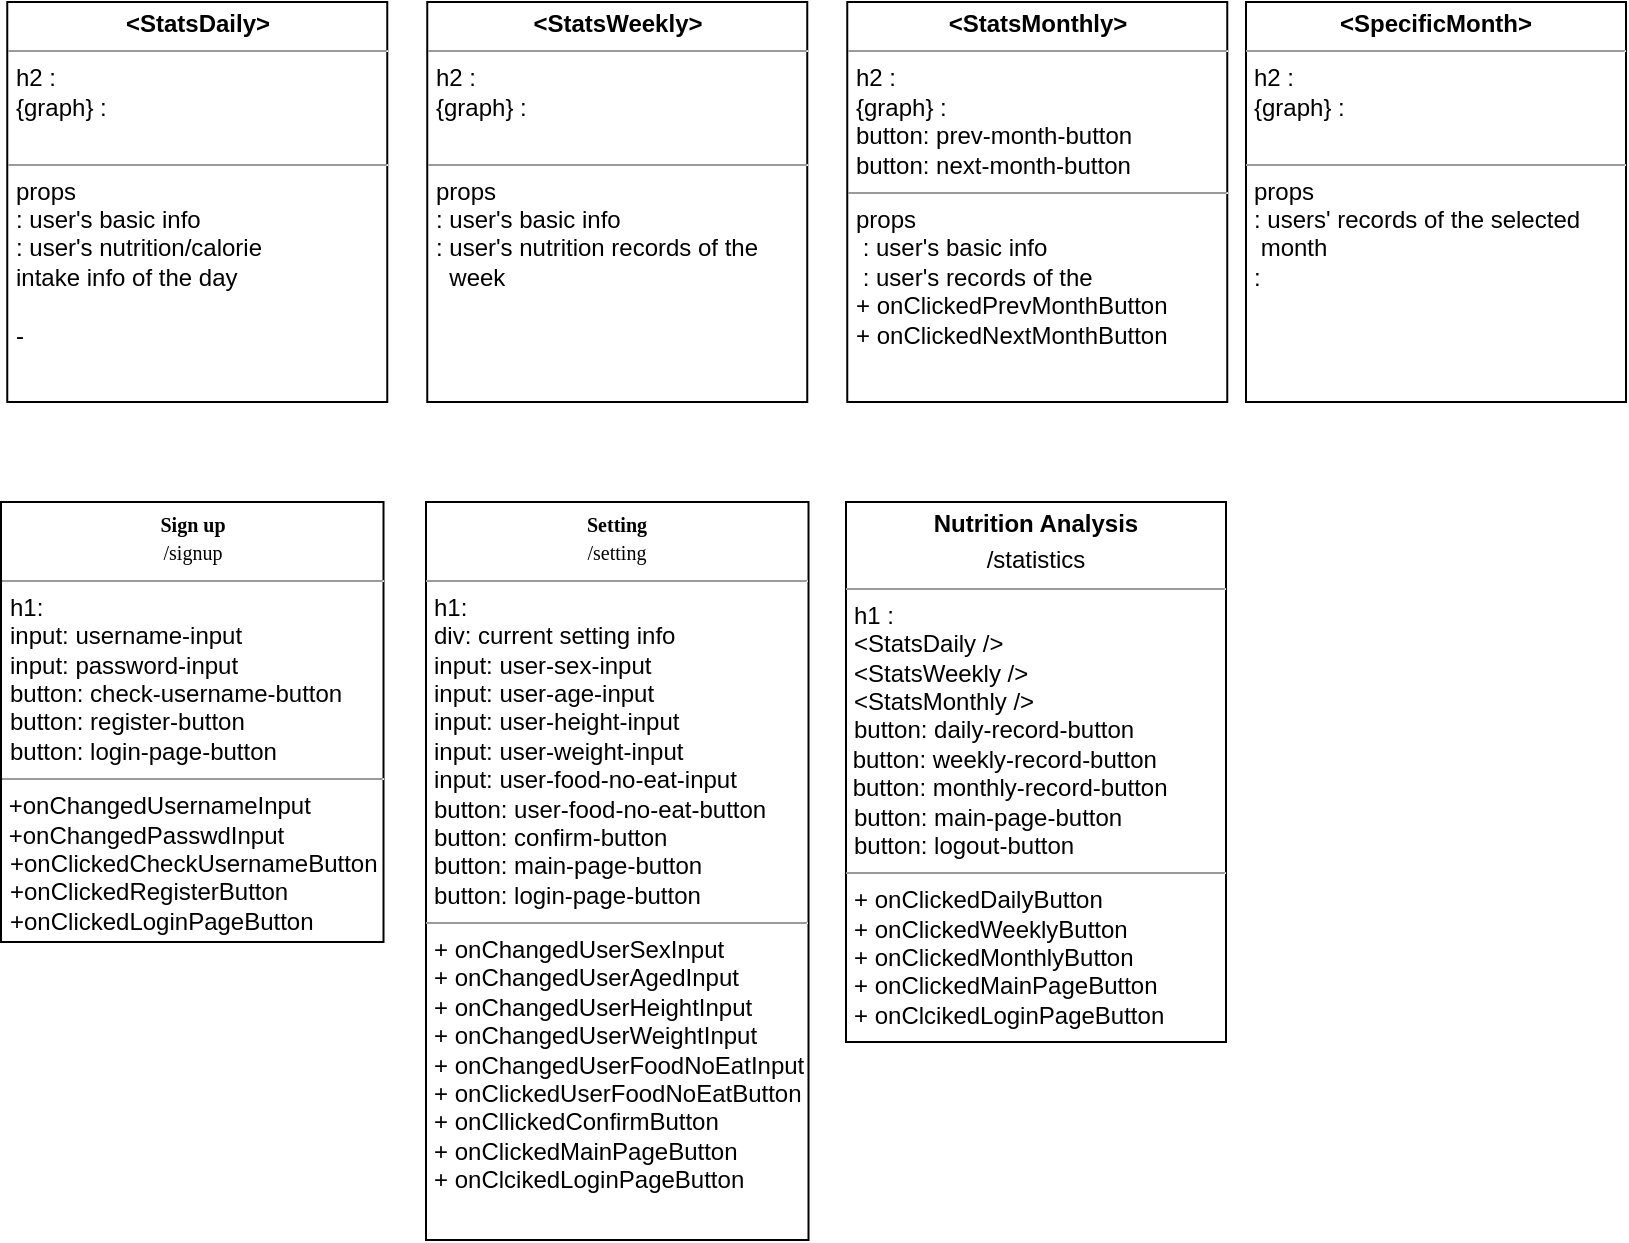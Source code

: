 <mxfile version="15.5.9" type="github">
  <diagram id="C5RBs43oDa-KdzZeNtuy" name="Page-1">
    <mxGraphModel dx="748" dy="1778" grid="1" gridSize="10" guides="1" tooltips="1" connect="1" arrows="1" fold="1" page="1" pageScale="1" pageWidth="827" pageHeight="1169" math="0" shadow="0">
      <root>
        <mxCell id="WIyWlLk6GJQsqaUBKTNV-0" />
        <mxCell id="WIyWlLk6GJQsqaUBKTNV-1" parent="WIyWlLk6GJQsqaUBKTNV-0" />
        <mxCell id="eQQH6_qGnLRwTtrfsNVX-0" value="&lt;p style=&quot;margin: 0px ; margin-top: 4px ; text-align: center&quot;&gt;&lt;b&gt;&amp;lt;StatsDaily&amp;gt;&lt;/b&gt;&lt;/p&gt;&lt;hr size=&quot;1&quot;&gt;&lt;p style=&quot;margin: 0px ; margin-left: 4px&quot;&gt;h2 :&amp;nbsp;&lt;br&gt;&lt;/p&gt;&lt;p style=&quot;margin: 0px ; margin-left: 4px&quot;&gt;{graph} :&amp;nbsp;&lt;/p&gt;&lt;p style=&quot;margin: 0px ; margin-left: 4px&quot;&gt;&lt;br&gt;&lt;/p&gt;&lt;hr size=&quot;1&quot;&gt;&lt;p style=&quot;margin: 0px ; margin-left: 4px&quot;&gt;props&lt;/p&gt;&lt;p style=&quot;margin: 0px ; margin-left: 4px&quot;&gt;: user&#39;s basic info&lt;br&gt;&lt;/p&gt;&lt;p style=&quot;margin: 0px ; margin-left: 4px&quot;&gt;: user&#39;s nutrition/calorie&lt;/p&gt;&lt;p style=&quot;margin: 0px ; margin-left: 4px&quot;&gt;intake info of the day&lt;/p&gt;&lt;p style=&quot;margin: 0px ; margin-left: 4px&quot;&gt;&lt;br&gt;&lt;/p&gt;&lt;p style=&quot;margin: 0px ; margin-left: 4px&quot;&gt;-&amp;nbsp;&lt;/p&gt;&lt;p style=&quot;margin: 0px ; margin-left: 4px&quot;&gt;&lt;br&gt;&lt;/p&gt;" style="verticalAlign=top;align=left;overflow=fill;fontSize=12;fontFamily=Helvetica;html=1;rounded=0;shadow=0;comic=0;labelBackgroundColor=none;strokeWidth=1" parent="WIyWlLk6GJQsqaUBKTNV-1" vertex="1">
          <mxGeometry x="40.63" y="-1000" width="190" height="200" as="geometry" />
        </mxCell>
        <mxCell id="eQQH6_qGnLRwTtrfsNVX-1" value="&lt;p style=&quot;margin: 0px ; margin-top: 4px ; text-align: center&quot;&gt;&lt;b&gt;&amp;lt;StatsWeekly&amp;gt;&lt;/b&gt;&lt;/p&gt;&lt;hr size=&quot;1&quot;&gt;&lt;p style=&quot;margin: 0px ; margin-left: 4px&quot;&gt;h2 :&amp;nbsp;&lt;br&gt;&lt;/p&gt;&lt;p style=&quot;margin: 0px ; margin-left: 4px&quot;&gt;{graph} :&lt;br&gt;&lt;/p&gt;&lt;p style=&quot;margin: 0px ; margin-left: 4px&quot;&gt;&lt;br&gt;&lt;/p&gt;&lt;hr size=&quot;1&quot;&gt;&lt;p style=&quot;margin: 0px ; margin-left: 4px&quot;&gt;props&lt;/p&gt;&lt;p style=&quot;margin: 0px ; margin-left: 4px&quot;&gt;: user&#39;s basic info&lt;/p&gt;&lt;p style=&quot;margin: 0px ; margin-left: 4px&quot;&gt;: user&#39;s nutrition records of the&lt;/p&gt;&lt;p style=&quot;margin: 0px ; margin-left: 4px&quot;&gt;&amp;nbsp; week&lt;br&gt;&lt;/p&gt;" style="verticalAlign=top;align=left;overflow=fill;fontSize=12;fontFamily=Helvetica;html=1;rounded=0;shadow=0;comic=0;labelBackgroundColor=none;strokeWidth=1" parent="WIyWlLk6GJQsqaUBKTNV-1" vertex="1">
          <mxGeometry x="250.63" y="-1000" width="190" height="200" as="geometry" />
        </mxCell>
        <mxCell id="eQQH6_qGnLRwTtrfsNVX-2" value="&lt;p style=&quot;margin: 0px ; margin-top: 4px ; text-align: center&quot;&gt;&lt;b&gt;&amp;lt;StatsMonthly&amp;gt;&lt;/b&gt;&lt;/p&gt;&lt;hr size=&quot;1&quot;&gt;&lt;p style=&quot;margin: 0px ; margin-left: 4px&quot;&gt;h2 :&amp;nbsp;&lt;br&gt;&lt;/p&gt;&lt;p style=&quot;margin: 0px ; margin-left: 4px&quot;&gt;{graph} :&lt;br&gt;&lt;/p&gt;&lt;p style=&quot;margin: 0px ; margin-left: 4px&quot;&gt;button: prev-month-button&lt;/p&gt;&lt;p style=&quot;margin: 0px ; margin-left: 4px&quot;&gt;button: next-month-button&lt;/p&gt;&lt;hr size=&quot;1&quot;&gt;&lt;p style=&quot;margin: 0px 0px 0px 4px&quot;&gt;props&lt;/p&gt;&lt;p style=&quot;margin: 0px 0px 0px 4px&quot;&gt;&amp;nbsp;: user&#39;s basic info&lt;/p&gt;&lt;p style=&quot;margin: 0px 0px 0px 4px&quot;&gt;&amp;nbsp;: user&#39;s records of the&lt;/p&gt;&lt;p style=&quot;margin: 0px 0px 0px 4px&quot;&gt;+ onClickedPrevMonthButton&lt;/p&gt;&lt;p style=&quot;margin: 0px 0px 0px 4px&quot;&gt;+ onClickedNextMonthButton&lt;/p&gt;" style="verticalAlign=top;align=left;overflow=fill;fontSize=12;fontFamily=Helvetica;html=1;rounded=0;shadow=0;comic=0;labelBackgroundColor=none;strokeWidth=1" parent="WIyWlLk6GJQsqaUBKTNV-1" vertex="1">
          <mxGeometry x="460.63" y="-1000" width="190" height="200" as="geometry" />
        </mxCell>
        <mxCell id="eQQH6_qGnLRwTtrfsNVX-3" value="&lt;p style=&quot;margin: 0px ; margin-top: 4px ; text-align: center&quot;&gt;&lt;b&gt;Nutrition Analysis&lt;/b&gt;&lt;/p&gt;&lt;p style=&quot;margin: 0px ; margin-top: 4px ; text-align: center&quot;&gt;/statistics&lt;/p&gt;&lt;hr size=&quot;1&quot;&gt;&lt;p style=&quot;margin: 0px ; margin-left: 4px&quot;&gt;h1 :&amp;nbsp;&lt;/p&gt;&lt;p style=&quot;margin: 0px ; margin-left: 4px&quot;&gt;&amp;lt;StatsDaily /&amp;gt;&lt;/p&gt;&lt;p style=&quot;margin: 0px ; margin-left: 4px&quot;&gt;&amp;lt;StatsWeekly /&amp;gt;&lt;/p&gt;&lt;p style=&quot;margin: 0px ; margin-left: 4px&quot;&gt;&amp;lt;StatsMonthly /&amp;gt;&lt;/p&gt;&lt;p style=&quot;margin: 0px ; margin-left: 4px&quot;&gt;button: daily-record-button&lt;/p&gt;&amp;nbsp;button:&amp;nbsp;&lt;span&gt;weekly-record-button&amp;nbsp;&lt;/span&gt;&lt;br&gt;&amp;nbsp;button:&amp;nbsp;&lt;span&gt;monthly-record-button&lt;/span&gt;&lt;br&gt;&lt;p style=&quot;margin: 0px 0px 0px 4px&quot;&gt;button: main-page-button&lt;/p&gt;&lt;p style=&quot;margin: 0px 0px 0px 4px&quot;&gt;button: logout-button&lt;/p&gt;&lt;hr size=&quot;1&quot;&gt;&lt;p style=&quot;margin: 0px 0px 0px 4px&quot;&gt;+ onClickedDailyButton&lt;/p&gt;&lt;p style=&quot;margin: 0px 0px 0px 4px&quot;&gt;+ onClickedWeeklyButton&lt;/p&gt;&lt;p style=&quot;margin: 0px 0px 0px 4px&quot;&gt;+ onClickedMonthlyButton&amp;nbsp;&lt;/p&gt;&lt;p style=&quot;margin: 0px 0px 0px 4px&quot;&gt;+ onClickedMainPageButton&lt;/p&gt;&lt;p style=&quot;margin: 0px 0px 0px 4px&quot;&gt;+ onClcikedLoginPageButton&lt;/p&gt;" style="verticalAlign=top;align=left;overflow=fill;fontSize=12;fontFamily=Helvetica;html=1;rounded=0;shadow=0;comic=0;labelBackgroundColor=none;strokeWidth=1" parent="WIyWlLk6GJQsqaUBKTNV-1" vertex="1">
          <mxGeometry x="460" y="-750" width="190" height="270" as="geometry" />
        </mxCell>
        <mxCell id="eQQH6_qGnLRwTtrfsNVX-4" value="&lt;p style=&quot;margin: 4px 0px 0px ; text-align: center&quot;&gt;&lt;b style=&quot;font-family: &amp;#34;verdana&amp;#34; ; font-size: 10px&quot;&gt;Sign up&lt;/b&gt;&lt;br style=&quot;font-family: &amp;#34;verdana&amp;#34; ; font-size: 10px&quot;&gt;&lt;span style=&quot;font-family: &amp;#34;verdana&amp;#34; ; font-size: 10px&quot;&gt;/signup&lt;/span&gt;&lt;br&gt;&lt;/p&gt;&lt;hr size=&quot;1&quot;&gt;&lt;p style=&quot;margin: 0px 0px 0px 4px&quot;&gt;h1:&lt;/p&gt;&lt;p style=&quot;margin: 0px 0px 0px 4px&quot;&gt;input: username-input&lt;/p&gt;&lt;p style=&quot;margin: 0px 0px 0px 4px&quot;&gt;input: password-input&lt;/p&gt;&lt;p style=&quot;margin: 0px 0px 0px 4px&quot;&gt;button: check-username-button&lt;/p&gt;&lt;p style=&quot;margin: 0px 0px 0px 4px&quot;&gt;button: register-button&lt;/p&gt;&lt;p style=&quot;margin: 0px 0px 0px 4px&quot;&gt;button: login-page-button&lt;/p&gt;&lt;hr size=&quot;1&quot;&gt;&amp;nbsp;+onChangedUsernameInput&lt;br&gt;&amp;nbsp;+onChangedPasswdInput&lt;br&gt;&lt;p style=&quot;margin: 0px 0px 0px 4px&quot;&gt;+onClickedCheckUsernameButton&lt;/p&gt;&lt;p style=&quot;margin: 0px 0px 0px 4px&quot;&gt;+onClickedRegisterButton&lt;/p&gt;&lt;p style=&quot;margin: 0px 0px 0px 4px&quot;&gt;+onClickedLoginPageButton&lt;/p&gt;" style="verticalAlign=top;align=left;overflow=fill;fontSize=12;fontFamily=Helvetica;html=1;" parent="WIyWlLk6GJQsqaUBKTNV-1" vertex="1">
          <mxGeometry x="37.5" y="-750" width="191.25" height="220" as="geometry" />
        </mxCell>
        <mxCell id="eQQH6_qGnLRwTtrfsNVX-5" value="&lt;p style=&quot;margin: 4px 0px 0px ; text-align: center&quot;&gt;&lt;b style=&quot;font-family: &amp;#34;verdana&amp;#34; ; font-size: 10px&quot;&gt;Setting&lt;/b&gt;&lt;br style=&quot;font-family: &amp;#34;verdana&amp;#34; ; font-size: 10px&quot;&gt;&lt;span style=&quot;font-family: &amp;#34;verdana&amp;#34; ; font-size: 10px&quot;&gt;/setting&lt;/span&gt;&lt;br&gt;&lt;/p&gt;&lt;hr size=&quot;1&quot;&gt;&lt;p style=&quot;margin: 0px 0px 0px 4px&quot;&gt;h1:&amp;nbsp;&lt;/p&gt;&lt;p style=&quot;margin: 0px 0px 0px 4px&quot;&gt;div: current setting info&lt;/p&gt;&lt;p style=&quot;margin: 0px 0px 0px 4px&quot;&gt;input: user-sex-input&lt;/p&gt;&lt;p style=&quot;margin: 0px 0px 0px 4px&quot;&gt;input: user-age-input&lt;/p&gt;&lt;p style=&quot;margin: 0px 0px 0px 4px&quot;&gt;input: user-height-input&lt;/p&gt;&lt;p style=&quot;margin: 0px 0px 0px 4px&quot;&gt;input: user-weight-input&lt;/p&gt;&lt;p style=&quot;margin: 0px 0px 0px 4px&quot;&gt;input: user-food-no-eat-input&lt;br&gt;&lt;/p&gt;&lt;p style=&quot;margin: 0px 0px 0px 4px&quot;&gt;button: user-food-no-eat-button&lt;/p&gt;&lt;p style=&quot;margin: 0px 0px 0px 4px&quot;&gt;&lt;span&gt;button: confirm-button&lt;/span&gt;&lt;br&gt;&lt;/p&gt;&lt;p style=&quot;margin: 0px 0px 0px 4px&quot;&gt;button: main-page-button&lt;/p&gt;&lt;p style=&quot;margin: 0px 0px 0px 4px&quot;&gt;button: login-page-button&lt;/p&gt;&lt;hr size=&quot;1&quot;&gt;&lt;p style=&quot;margin: 0px 0px 0px 4px&quot;&gt;+ onChangedUserSexInput&lt;/p&gt;&lt;p style=&quot;margin: 0px 0px 0px 4px&quot;&gt;+ onChangedUserAgedInput&lt;/p&gt;&lt;p style=&quot;margin: 0px 0px 0px 4px&quot;&gt;+ onChangedUserHeightInput&lt;/p&gt;&lt;p style=&quot;margin: 0px 0px 0px 4px&quot;&gt;+ onChangedUserWeightInput&lt;/p&gt;&lt;p style=&quot;margin: 0px 0px 0px 4px&quot;&gt;+ onChangedUserFoodNoEatInput&lt;/p&gt;&lt;p style=&quot;margin: 0px 0px 0px 4px&quot;&gt;+ onClickedUserFoodNoEatButton&lt;/p&gt;&lt;p style=&quot;margin: 0px 0px 0px 4px&quot;&gt;+ onCllickedConfirmButton&lt;/p&gt;&lt;p style=&quot;margin: 0px 0px 0px 4px&quot;&gt;+ onClickedMainPageButton&lt;/p&gt;&lt;p style=&quot;margin: 0px 0px 0px 4px&quot;&gt;+ onClcikedLoginPageButton&lt;/p&gt;&lt;p style=&quot;margin: 0px 0px 0px 4px&quot;&gt;&lt;br&gt;&lt;/p&gt;" style="verticalAlign=top;align=left;overflow=fill;fontSize=12;fontFamily=Helvetica;html=1;" parent="WIyWlLk6GJQsqaUBKTNV-1" vertex="1">
          <mxGeometry x="250" y="-750" width="191.25" height="369" as="geometry" />
        </mxCell>
        <mxCell id="eQQH6_qGnLRwTtrfsNVX-6" style="edgeStyle=orthogonalEdgeStyle;rounded=0;orthogonalLoop=1;jettySize=auto;html=1;exitX=0.5;exitY=1;exitDx=0;exitDy=0;" parent="WIyWlLk6GJQsqaUBKTNV-1" source="eQQH6_qGnLRwTtrfsNVX-1" target="eQQH6_qGnLRwTtrfsNVX-1" edge="1">
          <mxGeometry relative="1" as="geometry" />
        </mxCell>
        <mxCell id="egD7w1KmTmv4CGo1dxED-0" value="&lt;p style=&quot;margin: 0px ; margin-top: 4px ; text-align: center&quot;&gt;&lt;b&gt;&amp;lt;SpecificMonth&amp;gt;&lt;/b&gt;&lt;/p&gt;&lt;hr size=&quot;1&quot;&gt;&lt;p style=&quot;margin: 0px ; margin-left: 4px&quot;&gt;h2 :&amp;nbsp;&lt;br&gt;&lt;/p&gt;&lt;p style=&quot;margin: 0px ; margin-left: 4px&quot;&gt;{graph} :&lt;br&gt;&lt;/p&gt;&lt;p style=&quot;margin: 0px ; margin-left: 4px&quot;&gt;&lt;br&gt;&lt;/p&gt;&lt;hr size=&quot;1&quot;&gt;&lt;p style=&quot;margin: 0px ; margin-left: 4px&quot;&gt;props&lt;/p&gt;&lt;p style=&quot;margin: 0px ; margin-left: 4px&quot;&gt;: users&#39; records of the selected&lt;/p&gt;&lt;p style=&quot;margin: 0px ; margin-left: 4px&quot;&gt;&amp;nbsp;month&lt;/p&gt;&lt;p style=&quot;margin: 0px ; margin-left: 4px&quot;&gt;:&amp;nbsp;&lt;/p&gt;" style="verticalAlign=top;align=left;overflow=fill;fontSize=12;fontFamily=Helvetica;html=1;rounded=0;shadow=0;comic=0;labelBackgroundColor=none;strokeWidth=1" vertex="1" parent="WIyWlLk6GJQsqaUBKTNV-1">
          <mxGeometry x="660" y="-1000" width="190" height="200" as="geometry" />
        </mxCell>
      </root>
    </mxGraphModel>
  </diagram>
</mxfile>

